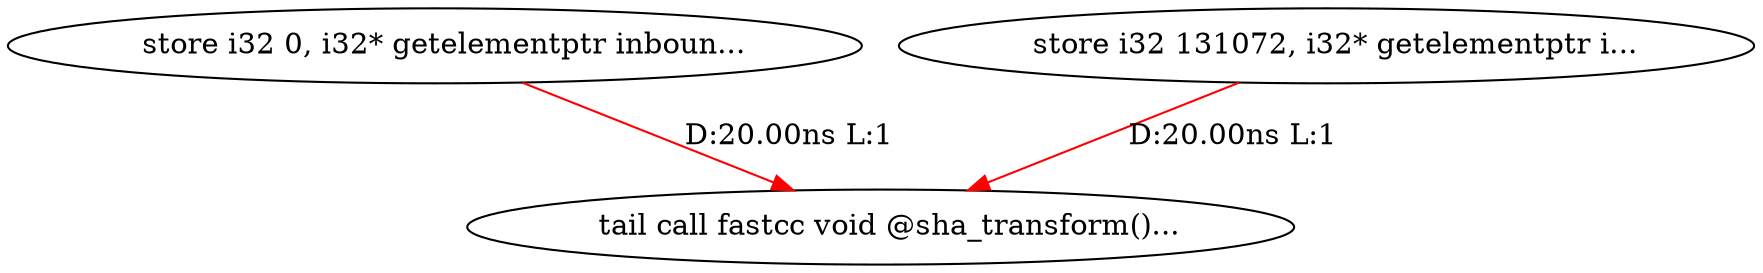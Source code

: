 digraph {
Node0x3620dc0[label="  tail call fastcc void @sha_transform()..."];
Node0x3620bc0[label="  store i32 0, i32* getelementptr inboun..."];
Node0x3620bc0 -> Node0x3620dc0[label="D:20.00ns L:1",color=red];
Node0x3620ca0[label="  store i32 131072, i32* getelementptr i..."];
Node0x3620ca0 -> Node0x3620dc0[label="D:20.00ns L:1",color=red];
}
